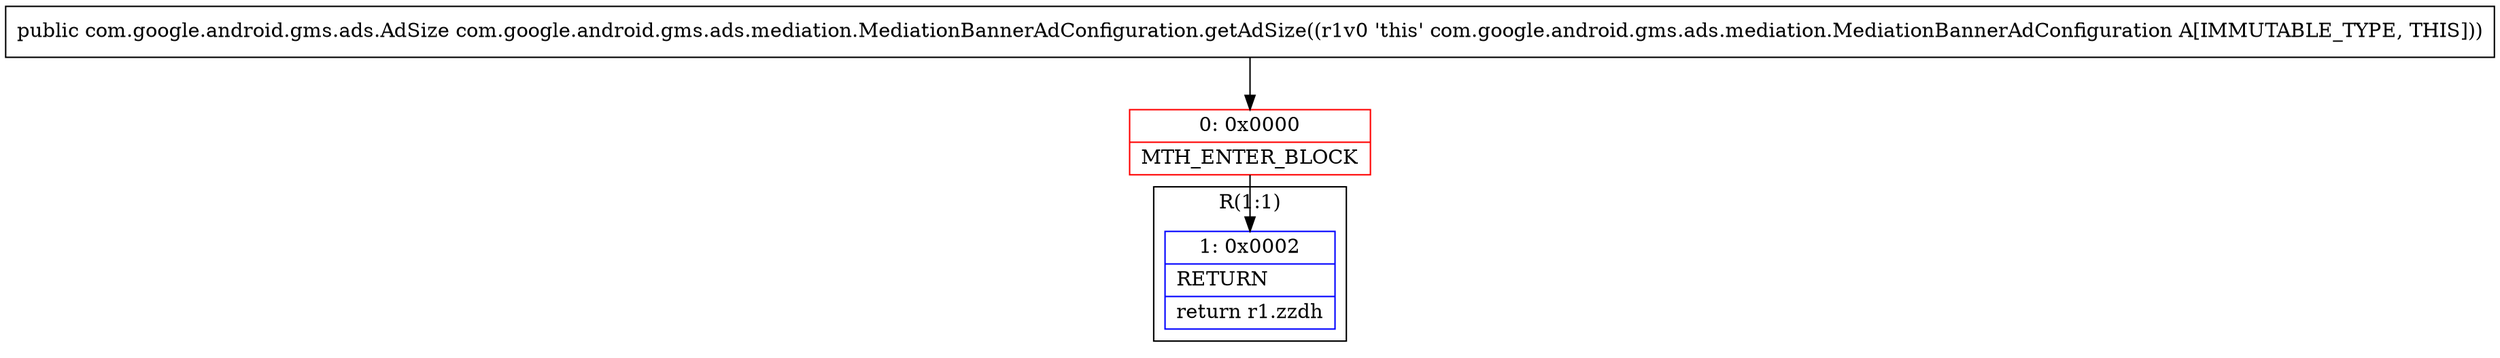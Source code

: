 digraph "CFG forcom.google.android.gms.ads.mediation.MediationBannerAdConfiguration.getAdSize()Lcom\/google\/android\/gms\/ads\/AdSize;" {
subgraph cluster_Region_941898355 {
label = "R(1:1)";
node [shape=record,color=blue];
Node_1 [shape=record,label="{1\:\ 0x0002|RETURN\l|return r1.zzdh\l}"];
}
Node_0 [shape=record,color=red,label="{0\:\ 0x0000|MTH_ENTER_BLOCK\l}"];
MethodNode[shape=record,label="{public com.google.android.gms.ads.AdSize com.google.android.gms.ads.mediation.MediationBannerAdConfiguration.getAdSize((r1v0 'this' com.google.android.gms.ads.mediation.MediationBannerAdConfiguration A[IMMUTABLE_TYPE, THIS])) }"];
MethodNode -> Node_0;
Node_0 -> Node_1;
}


